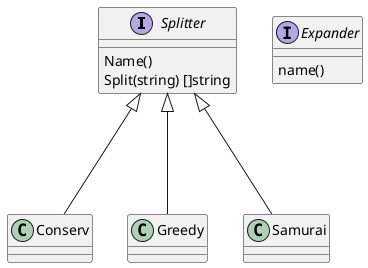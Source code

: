 @@startuml Pipeline Class Diagram

interface Splitter
Splitter : Name()
Splitter : Split(string) []string

Splitter <|--- Conserv
Splitter <|--- Greedy
Splitter <|--- Samurai

class Conserv
class Greedy
class Samurai

interface Expander
Expander : name()

@@enduml
